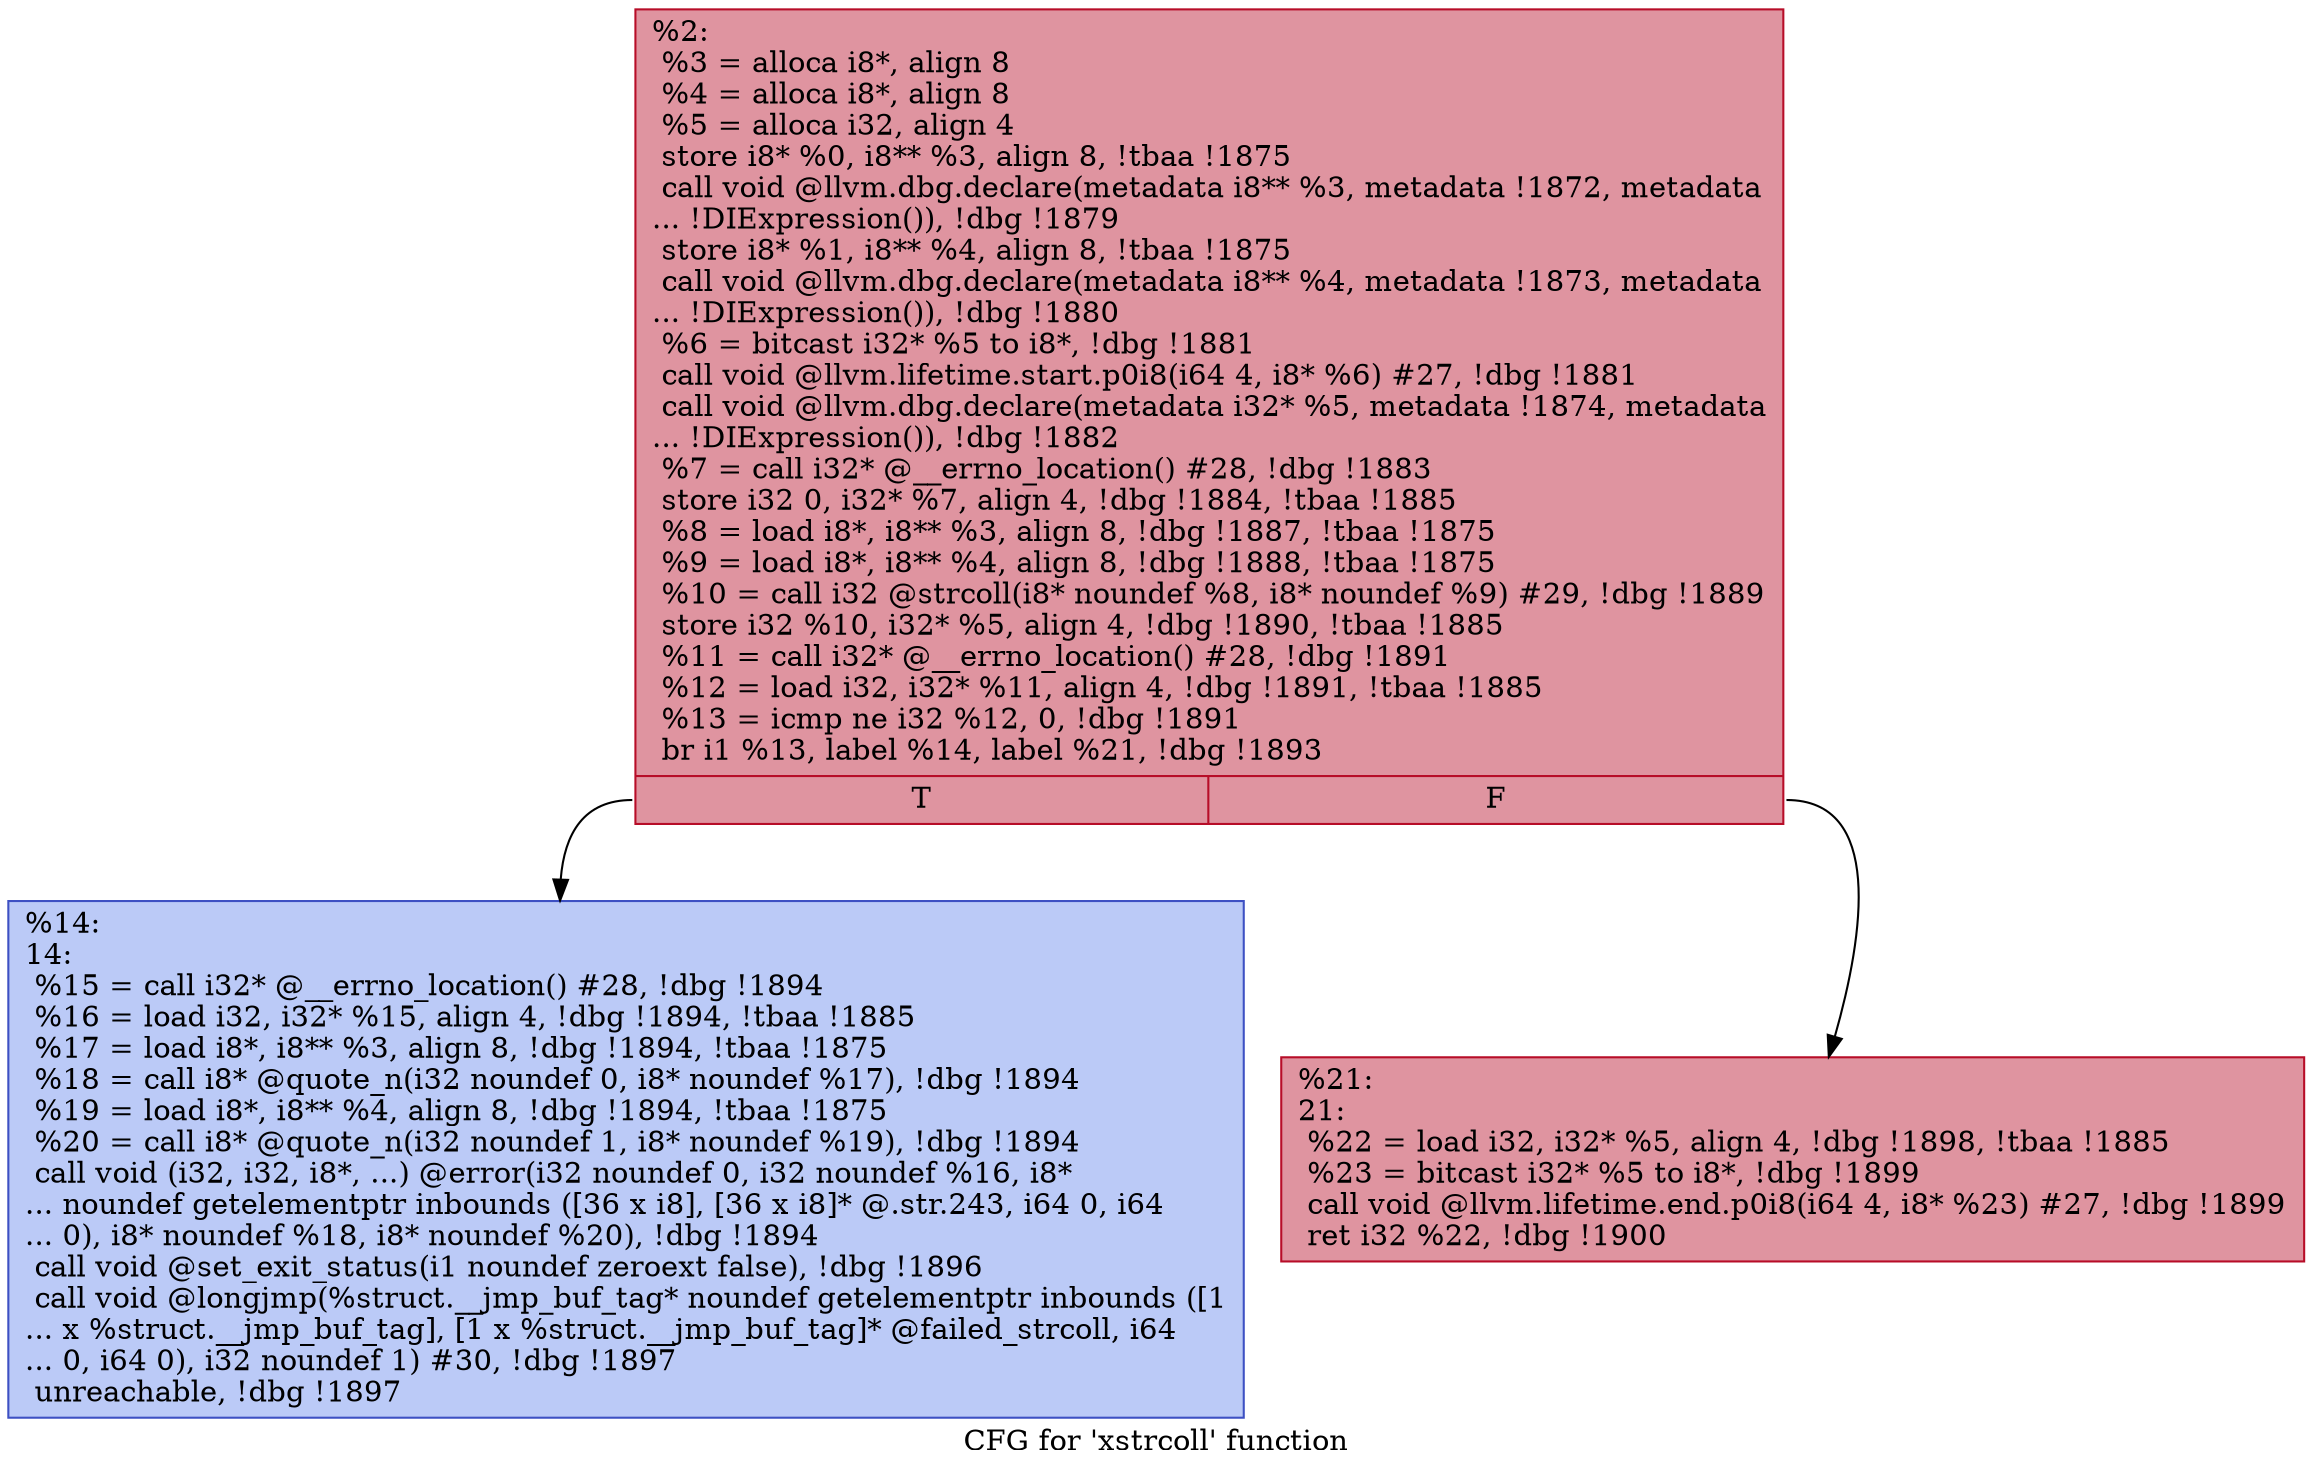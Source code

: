 digraph "CFG for 'xstrcoll' function" {
	label="CFG for 'xstrcoll' function";

	Node0x200b3c0 [shape=record,color="#b70d28ff", style=filled, fillcolor="#b70d2870",label="{%2:\l  %3 = alloca i8*, align 8\l  %4 = alloca i8*, align 8\l  %5 = alloca i32, align 4\l  store i8* %0, i8** %3, align 8, !tbaa !1875\l  call void @llvm.dbg.declare(metadata i8** %3, metadata !1872, metadata\l... !DIExpression()), !dbg !1879\l  store i8* %1, i8** %4, align 8, !tbaa !1875\l  call void @llvm.dbg.declare(metadata i8** %4, metadata !1873, metadata\l... !DIExpression()), !dbg !1880\l  %6 = bitcast i32* %5 to i8*, !dbg !1881\l  call void @llvm.lifetime.start.p0i8(i64 4, i8* %6) #27, !dbg !1881\l  call void @llvm.dbg.declare(metadata i32* %5, metadata !1874, metadata\l... !DIExpression()), !dbg !1882\l  %7 = call i32* @__errno_location() #28, !dbg !1883\l  store i32 0, i32* %7, align 4, !dbg !1884, !tbaa !1885\l  %8 = load i8*, i8** %3, align 8, !dbg !1887, !tbaa !1875\l  %9 = load i8*, i8** %4, align 8, !dbg !1888, !tbaa !1875\l  %10 = call i32 @strcoll(i8* noundef %8, i8* noundef %9) #29, !dbg !1889\l  store i32 %10, i32* %5, align 4, !dbg !1890, !tbaa !1885\l  %11 = call i32* @__errno_location() #28, !dbg !1891\l  %12 = load i32, i32* %11, align 4, !dbg !1891, !tbaa !1885\l  %13 = icmp ne i32 %12, 0, !dbg !1891\l  br i1 %13, label %14, label %21, !dbg !1893\l|{<s0>T|<s1>F}}"];
	Node0x200b3c0:s0 -> Node0x200b410;
	Node0x200b3c0:s1 -> Node0x200b460;
	Node0x200b410 [shape=record,color="#3d50c3ff", style=filled, fillcolor="#6687ed70",label="{%14:\l14:                                               \l  %15 = call i32* @__errno_location() #28, !dbg !1894\l  %16 = load i32, i32* %15, align 4, !dbg !1894, !tbaa !1885\l  %17 = load i8*, i8** %3, align 8, !dbg !1894, !tbaa !1875\l  %18 = call i8* @quote_n(i32 noundef 0, i8* noundef %17), !dbg !1894\l  %19 = load i8*, i8** %4, align 8, !dbg !1894, !tbaa !1875\l  %20 = call i8* @quote_n(i32 noundef 1, i8* noundef %19), !dbg !1894\l  call void (i32, i32, i8*, ...) @error(i32 noundef 0, i32 noundef %16, i8*\l... noundef getelementptr inbounds ([36 x i8], [36 x i8]* @.str.243, i64 0, i64\l... 0), i8* noundef %18, i8* noundef %20), !dbg !1894\l  call void @set_exit_status(i1 noundef zeroext false), !dbg !1896\l  call void @longjmp(%struct.__jmp_buf_tag* noundef getelementptr inbounds ([1\l... x %struct.__jmp_buf_tag], [1 x %struct.__jmp_buf_tag]* @failed_strcoll, i64\l... 0, i64 0), i32 noundef 1) #30, !dbg !1897\l  unreachable, !dbg !1897\l}"];
	Node0x200b460 [shape=record,color="#b70d28ff", style=filled, fillcolor="#b70d2870",label="{%21:\l21:                                               \l  %22 = load i32, i32* %5, align 4, !dbg !1898, !tbaa !1885\l  %23 = bitcast i32* %5 to i8*, !dbg !1899\l  call void @llvm.lifetime.end.p0i8(i64 4, i8* %23) #27, !dbg !1899\l  ret i32 %22, !dbg !1900\l}"];
}
